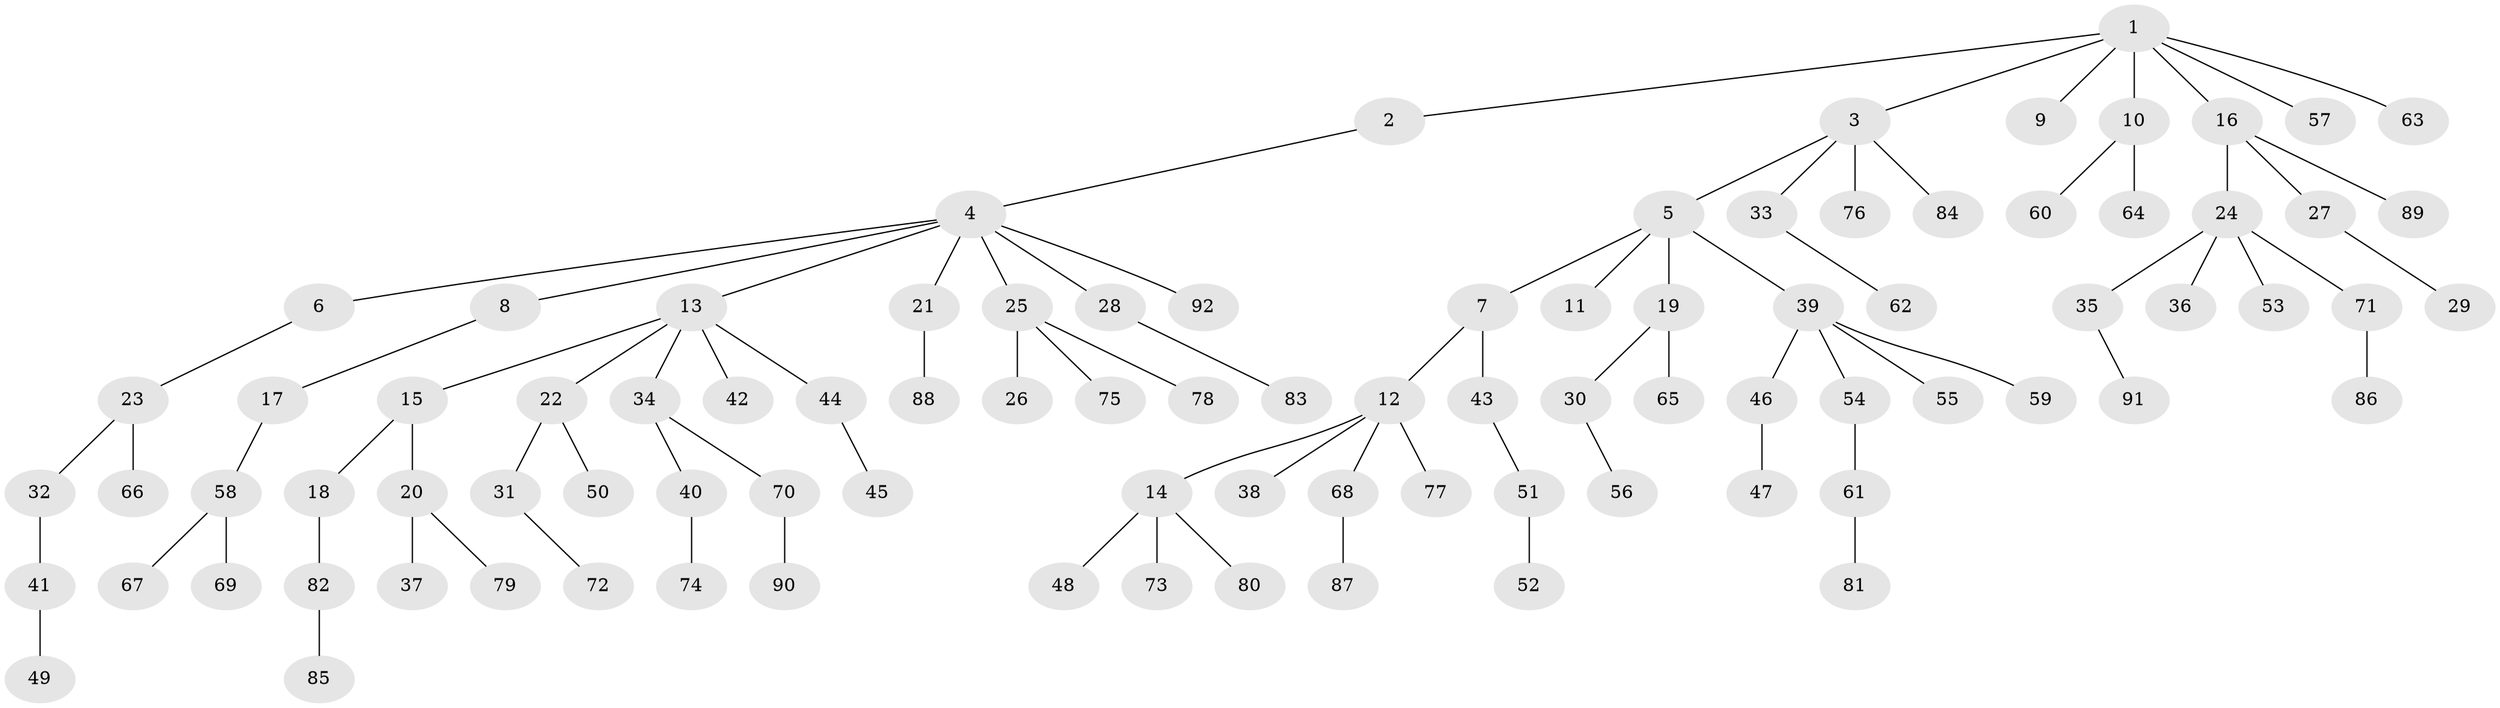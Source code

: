 // coarse degree distribution, {4: 0.05405405405405406, 2: 0.2702702702702703, 5: 0.02702702702702703, 3: 0.13513513513513514, 1: 0.4864864864864865, 6: 0.02702702702702703}
// Generated by graph-tools (version 1.1) at 2025/37/03/04/25 23:37:18]
// undirected, 92 vertices, 91 edges
graph export_dot {
  node [color=gray90,style=filled];
  1;
  2;
  3;
  4;
  5;
  6;
  7;
  8;
  9;
  10;
  11;
  12;
  13;
  14;
  15;
  16;
  17;
  18;
  19;
  20;
  21;
  22;
  23;
  24;
  25;
  26;
  27;
  28;
  29;
  30;
  31;
  32;
  33;
  34;
  35;
  36;
  37;
  38;
  39;
  40;
  41;
  42;
  43;
  44;
  45;
  46;
  47;
  48;
  49;
  50;
  51;
  52;
  53;
  54;
  55;
  56;
  57;
  58;
  59;
  60;
  61;
  62;
  63;
  64;
  65;
  66;
  67;
  68;
  69;
  70;
  71;
  72;
  73;
  74;
  75;
  76;
  77;
  78;
  79;
  80;
  81;
  82;
  83;
  84;
  85;
  86;
  87;
  88;
  89;
  90;
  91;
  92;
  1 -- 2;
  1 -- 3;
  1 -- 9;
  1 -- 10;
  1 -- 16;
  1 -- 57;
  1 -- 63;
  2 -- 4;
  3 -- 5;
  3 -- 33;
  3 -- 76;
  3 -- 84;
  4 -- 6;
  4 -- 8;
  4 -- 13;
  4 -- 21;
  4 -- 25;
  4 -- 28;
  4 -- 92;
  5 -- 7;
  5 -- 11;
  5 -- 19;
  5 -- 39;
  6 -- 23;
  7 -- 12;
  7 -- 43;
  8 -- 17;
  10 -- 60;
  10 -- 64;
  12 -- 14;
  12 -- 38;
  12 -- 68;
  12 -- 77;
  13 -- 15;
  13 -- 22;
  13 -- 34;
  13 -- 42;
  13 -- 44;
  14 -- 48;
  14 -- 73;
  14 -- 80;
  15 -- 18;
  15 -- 20;
  16 -- 24;
  16 -- 27;
  16 -- 89;
  17 -- 58;
  18 -- 82;
  19 -- 30;
  19 -- 65;
  20 -- 37;
  20 -- 79;
  21 -- 88;
  22 -- 31;
  22 -- 50;
  23 -- 32;
  23 -- 66;
  24 -- 35;
  24 -- 36;
  24 -- 53;
  24 -- 71;
  25 -- 26;
  25 -- 75;
  25 -- 78;
  27 -- 29;
  28 -- 83;
  30 -- 56;
  31 -- 72;
  32 -- 41;
  33 -- 62;
  34 -- 40;
  34 -- 70;
  35 -- 91;
  39 -- 46;
  39 -- 54;
  39 -- 55;
  39 -- 59;
  40 -- 74;
  41 -- 49;
  43 -- 51;
  44 -- 45;
  46 -- 47;
  51 -- 52;
  54 -- 61;
  58 -- 67;
  58 -- 69;
  61 -- 81;
  68 -- 87;
  70 -- 90;
  71 -- 86;
  82 -- 85;
}
